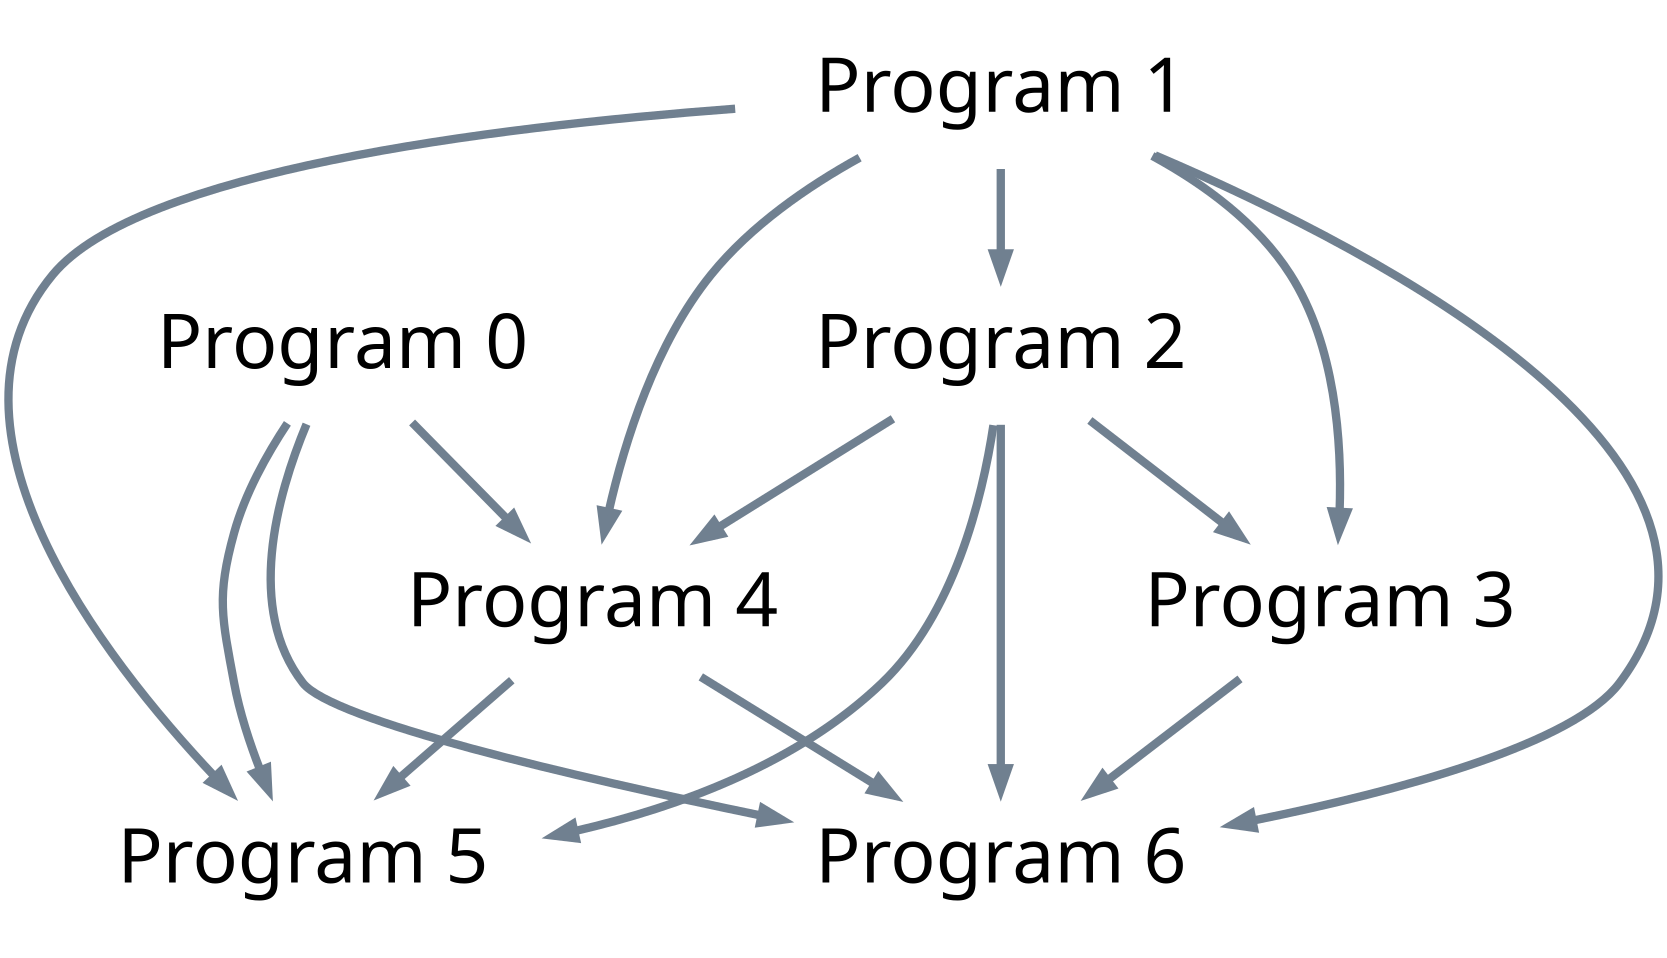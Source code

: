 digraph "./figures/DAG-programs" {
	ratio=0.6
	"Program 0" [color=white fillcolor=white fontname="Bold-Times-Roman" fontsize=36 height=1 style="filled,setlinewidth(0)" width=2]
	"Program 1" [color=white fillcolor=white fontname="Bold-Times-Roman" fontsize=36 height=1 style="filled,setlinewidth(0)" width=2]
	"Program 2" [color=white fillcolor=white fontname="Bold-Times-Roman" fontsize=36 height=1 style="filled,setlinewidth(0)" width=2]
	"Program 3" [color=white fillcolor=white fontname="Bold-Times-Roman" fontsize=36 height=1 style="filled,setlinewidth(0)" width=2]
	"Program 4" [color=white fillcolor=white fontname="Bold-Times-Roman" fontsize=36 height=1 style="filled,setlinewidth(0)" width=2]
	"Program 5" [color=white fillcolor=white fontname="Bold-Times-Roman" fontsize=36 height=1 style="filled,setlinewidth(0)" width=2]
	"Program 6" [color=white fillcolor=white fontname="Bold-Times-Roman" fontsize=36 height=1 style="filled,setlinewidth(0)" width=2]
	"Program 2" -> "Program 4" [arrowsize=1 color=slategrey style="setlinewidth(4)"]
	"Program 1" -> "Program 2" [arrowsize=1 color=slategrey style="setlinewidth(4)"]
	"Program 0" -> "Program 4" [arrowsize=1 color=slategrey style="setlinewidth(4)"]
	"Program 1" -> "Program 5" [arrowsize=1 color=slategrey style="setlinewidth(4)"]
	"Program 4" -> "Program 6" [arrowsize=1 color=slategrey style="setlinewidth(4)"]
	"Program 1" -> "Program 4" [arrowsize=1 color=slategrey style="setlinewidth(4)"]
	"Program 0" -> "Program 6" [arrowsize=1 color=slategrey style="setlinewidth(4)"]
	"Program 2" -> "Program 3" [arrowsize=1 color=slategrey style="setlinewidth(4)"]
	"Program 4" -> "Program 5" [arrowsize=1 color=slategrey style="setlinewidth(4)"]
	"Program 2" -> "Program 6" [arrowsize=1 color=slategrey style="setlinewidth(4)"]
	"Program 0" -> "Program 5" [arrowsize=1 color=slategrey style="setlinewidth(4)"]
	"Program 3" -> "Program 6" [arrowsize=1 color=slategrey style="setlinewidth(4)"]
	"Program 1" -> "Program 6" [arrowsize=1 color=slategrey style="setlinewidth(4)"]
	"Program 2" -> "Program 5" [arrowsize=1 color=slategrey style="setlinewidth(4)"]
	"Program 1" -> "Program 3" [arrowsize=1 color=slategrey style="setlinewidth(4)"]
}

